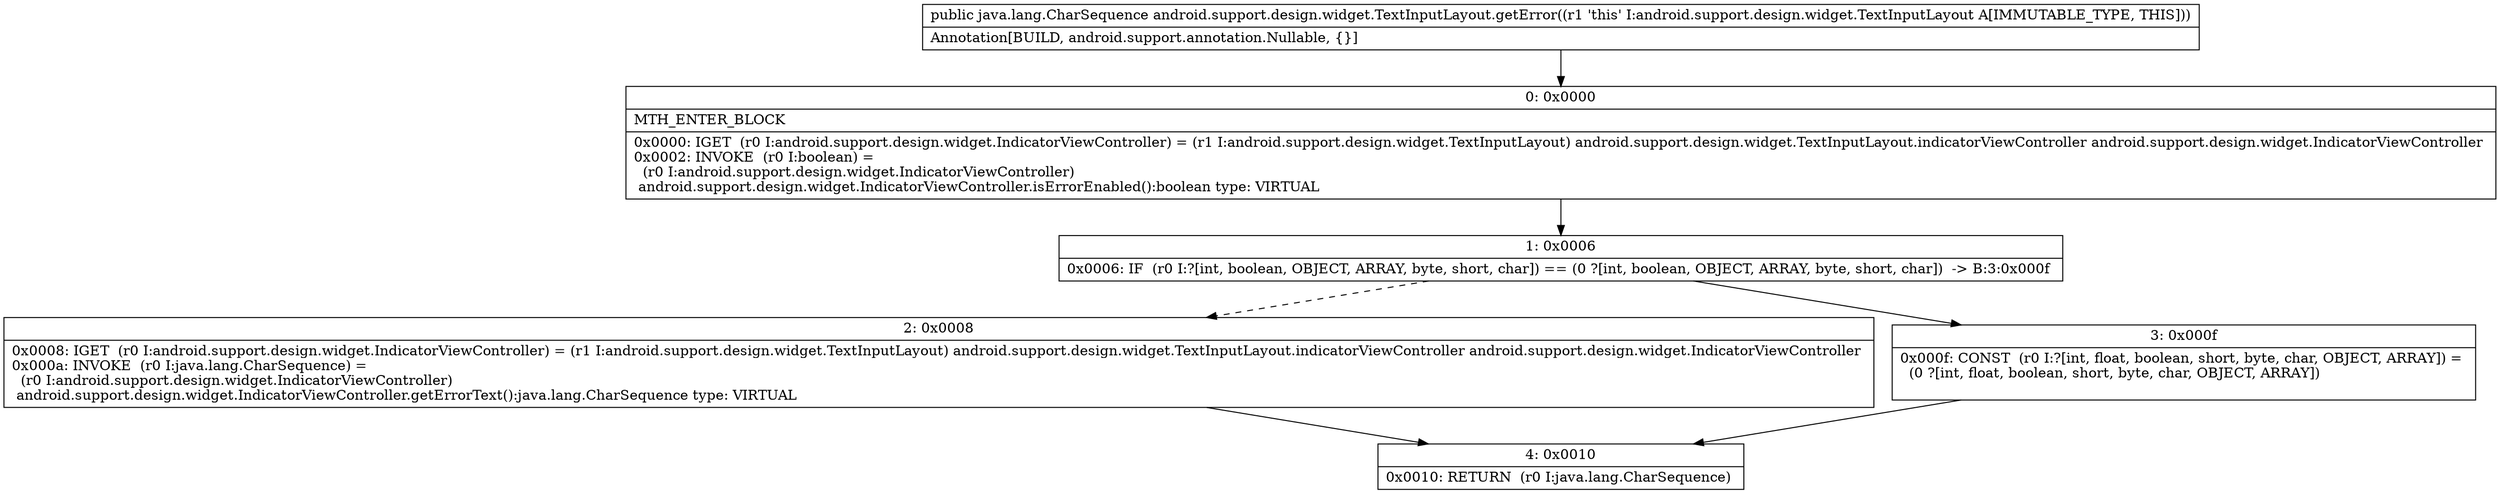 digraph "CFG forandroid.support.design.widget.TextInputLayout.getError()Ljava\/lang\/CharSequence;" {
Node_0 [shape=record,label="{0\:\ 0x0000|MTH_ENTER_BLOCK\l|0x0000: IGET  (r0 I:android.support.design.widget.IndicatorViewController) = (r1 I:android.support.design.widget.TextInputLayout) android.support.design.widget.TextInputLayout.indicatorViewController android.support.design.widget.IndicatorViewController \l0x0002: INVOKE  (r0 I:boolean) = \l  (r0 I:android.support.design.widget.IndicatorViewController)\l android.support.design.widget.IndicatorViewController.isErrorEnabled():boolean type: VIRTUAL \l}"];
Node_1 [shape=record,label="{1\:\ 0x0006|0x0006: IF  (r0 I:?[int, boolean, OBJECT, ARRAY, byte, short, char]) == (0 ?[int, boolean, OBJECT, ARRAY, byte, short, char])  \-\> B:3:0x000f \l}"];
Node_2 [shape=record,label="{2\:\ 0x0008|0x0008: IGET  (r0 I:android.support.design.widget.IndicatorViewController) = (r1 I:android.support.design.widget.TextInputLayout) android.support.design.widget.TextInputLayout.indicatorViewController android.support.design.widget.IndicatorViewController \l0x000a: INVOKE  (r0 I:java.lang.CharSequence) = \l  (r0 I:android.support.design.widget.IndicatorViewController)\l android.support.design.widget.IndicatorViewController.getErrorText():java.lang.CharSequence type: VIRTUAL \l}"];
Node_3 [shape=record,label="{3\:\ 0x000f|0x000f: CONST  (r0 I:?[int, float, boolean, short, byte, char, OBJECT, ARRAY]) = \l  (0 ?[int, float, boolean, short, byte, char, OBJECT, ARRAY])\l \l}"];
Node_4 [shape=record,label="{4\:\ 0x0010|0x0010: RETURN  (r0 I:java.lang.CharSequence) \l}"];
MethodNode[shape=record,label="{public java.lang.CharSequence android.support.design.widget.TextInputLayout.getError((r1 'this' I:android.support.design.widget.TextInputLayout A[IMMUTABLE_TYPE, THIS]))  | Annotation[BUILD, android.support.annotation.Nullable, \{\}]\l}"];
MethodNode -> Node_0;
Node_0 -> Node_1;
Node_1 -> Node_2[style=dashed];
Node_1 -> Node_3;
Node_2 -> Node_4;
Node_3 -> Node_4;
}

